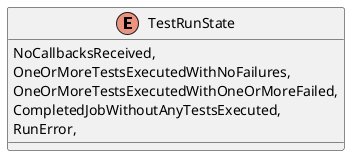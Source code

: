 @startuml
enum TestRunState {
    NoCallbacksReceived,
    OneOrMoreTestsExecutedWithNoFailures,
    OneOrMoreTestsExecutedWithOneOrMoreFailed,
    CompletedJobWithoutAnyTestsExecuted,
    RunError,
}
@enduml
